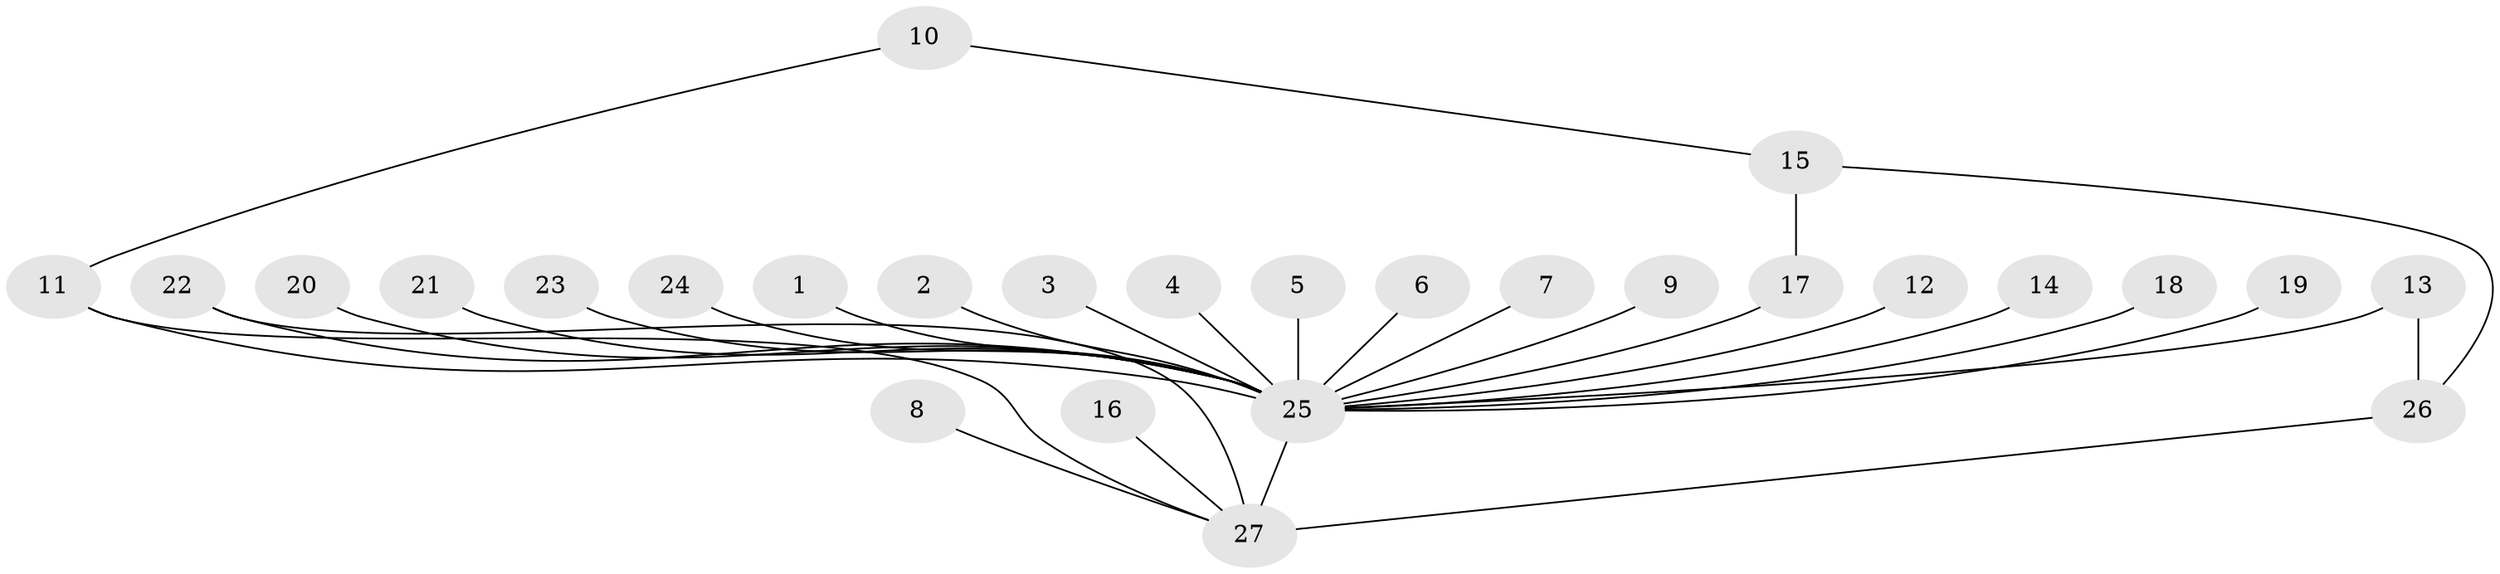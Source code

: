 // original degree distribution, {29: 0.018518518518518517, 8: 0.018518518518518517, 1: 0.5555555555555556, 3: 0.09259259259259259, 2: 0.2037037037037037, 7: 0.018518518518518517, 4: 0.05555555555555555, 5: 0.018518518518518517, 6: 0.018518518518518517}
// Generated by graph-tools (version 1.1) at 2025/49/03/09/25 03:49:52]
// undirected, 27 vertices, 31 edges
graph export_dot {
graph [start="1"]
  node [color=gray90,style=filled];
  1;
  2;
  3;
  4;
  5;
  6;
  7;
  8;
  9;
  10;
  11;
  12;
  13;
  14;
  15;
  16;
  17;
  18;
  19;
  20;
  21;
  22;
  23;
  24;
  25;
  26;
  27;
  1 -- 25 [weight=1.0];
  2 -- 25 [weight=1.0];
  3 -- 25 [weight=1.0];
  4 -- 25 [weight=1.0];
  5 -- 25 [weight=2.0];
  6 -- 25 [weight=1.0];
  7 -- 25 [weight=1.0];
  8 -- 27 [weight=1.0];
  9 -- 25 [weight=3.0];
  10 -- 11 [weight=1.0];
  10 -- 15 [weight=1.0];
  11 -- 25 [weight=1.0];
  11 -- 27 [weight=1.0];
  12 -- 25 [weight=1.0];
  13 -- 25 [weight=1.0];
  13 -- 26 [weight=1.0];
  14 -- 25 [weight=1.0];
  15 -- 17 [weight=1.0];
  15 -- 26 [weight=1.0];
  16 -- 27 [weight=1.0];
  17 -- 25 [weight=1.0];
  18 -- 25 [weight=1.0];
  19 -- 25 [weight=1.0];
  20 -- 25 [weight=1.0];
  21 -- 25 [weight=1.0];
  22 -- 25 [weight=1.0];
  22 -- 27 [weight=1.0];
  23 -- 25 [weight=1.0];
  24 -- 25 [weight=1.0];
  25 -- 27 [weight=3.0];
  26 -- 27 [weight=1.0];
}
